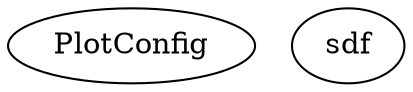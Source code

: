 /* Created by mdot for Matlab */
digraph m2html {

  PlotConfig [URL="PlotConfig.html"];
  sdf [URL="sdf.html"];
}